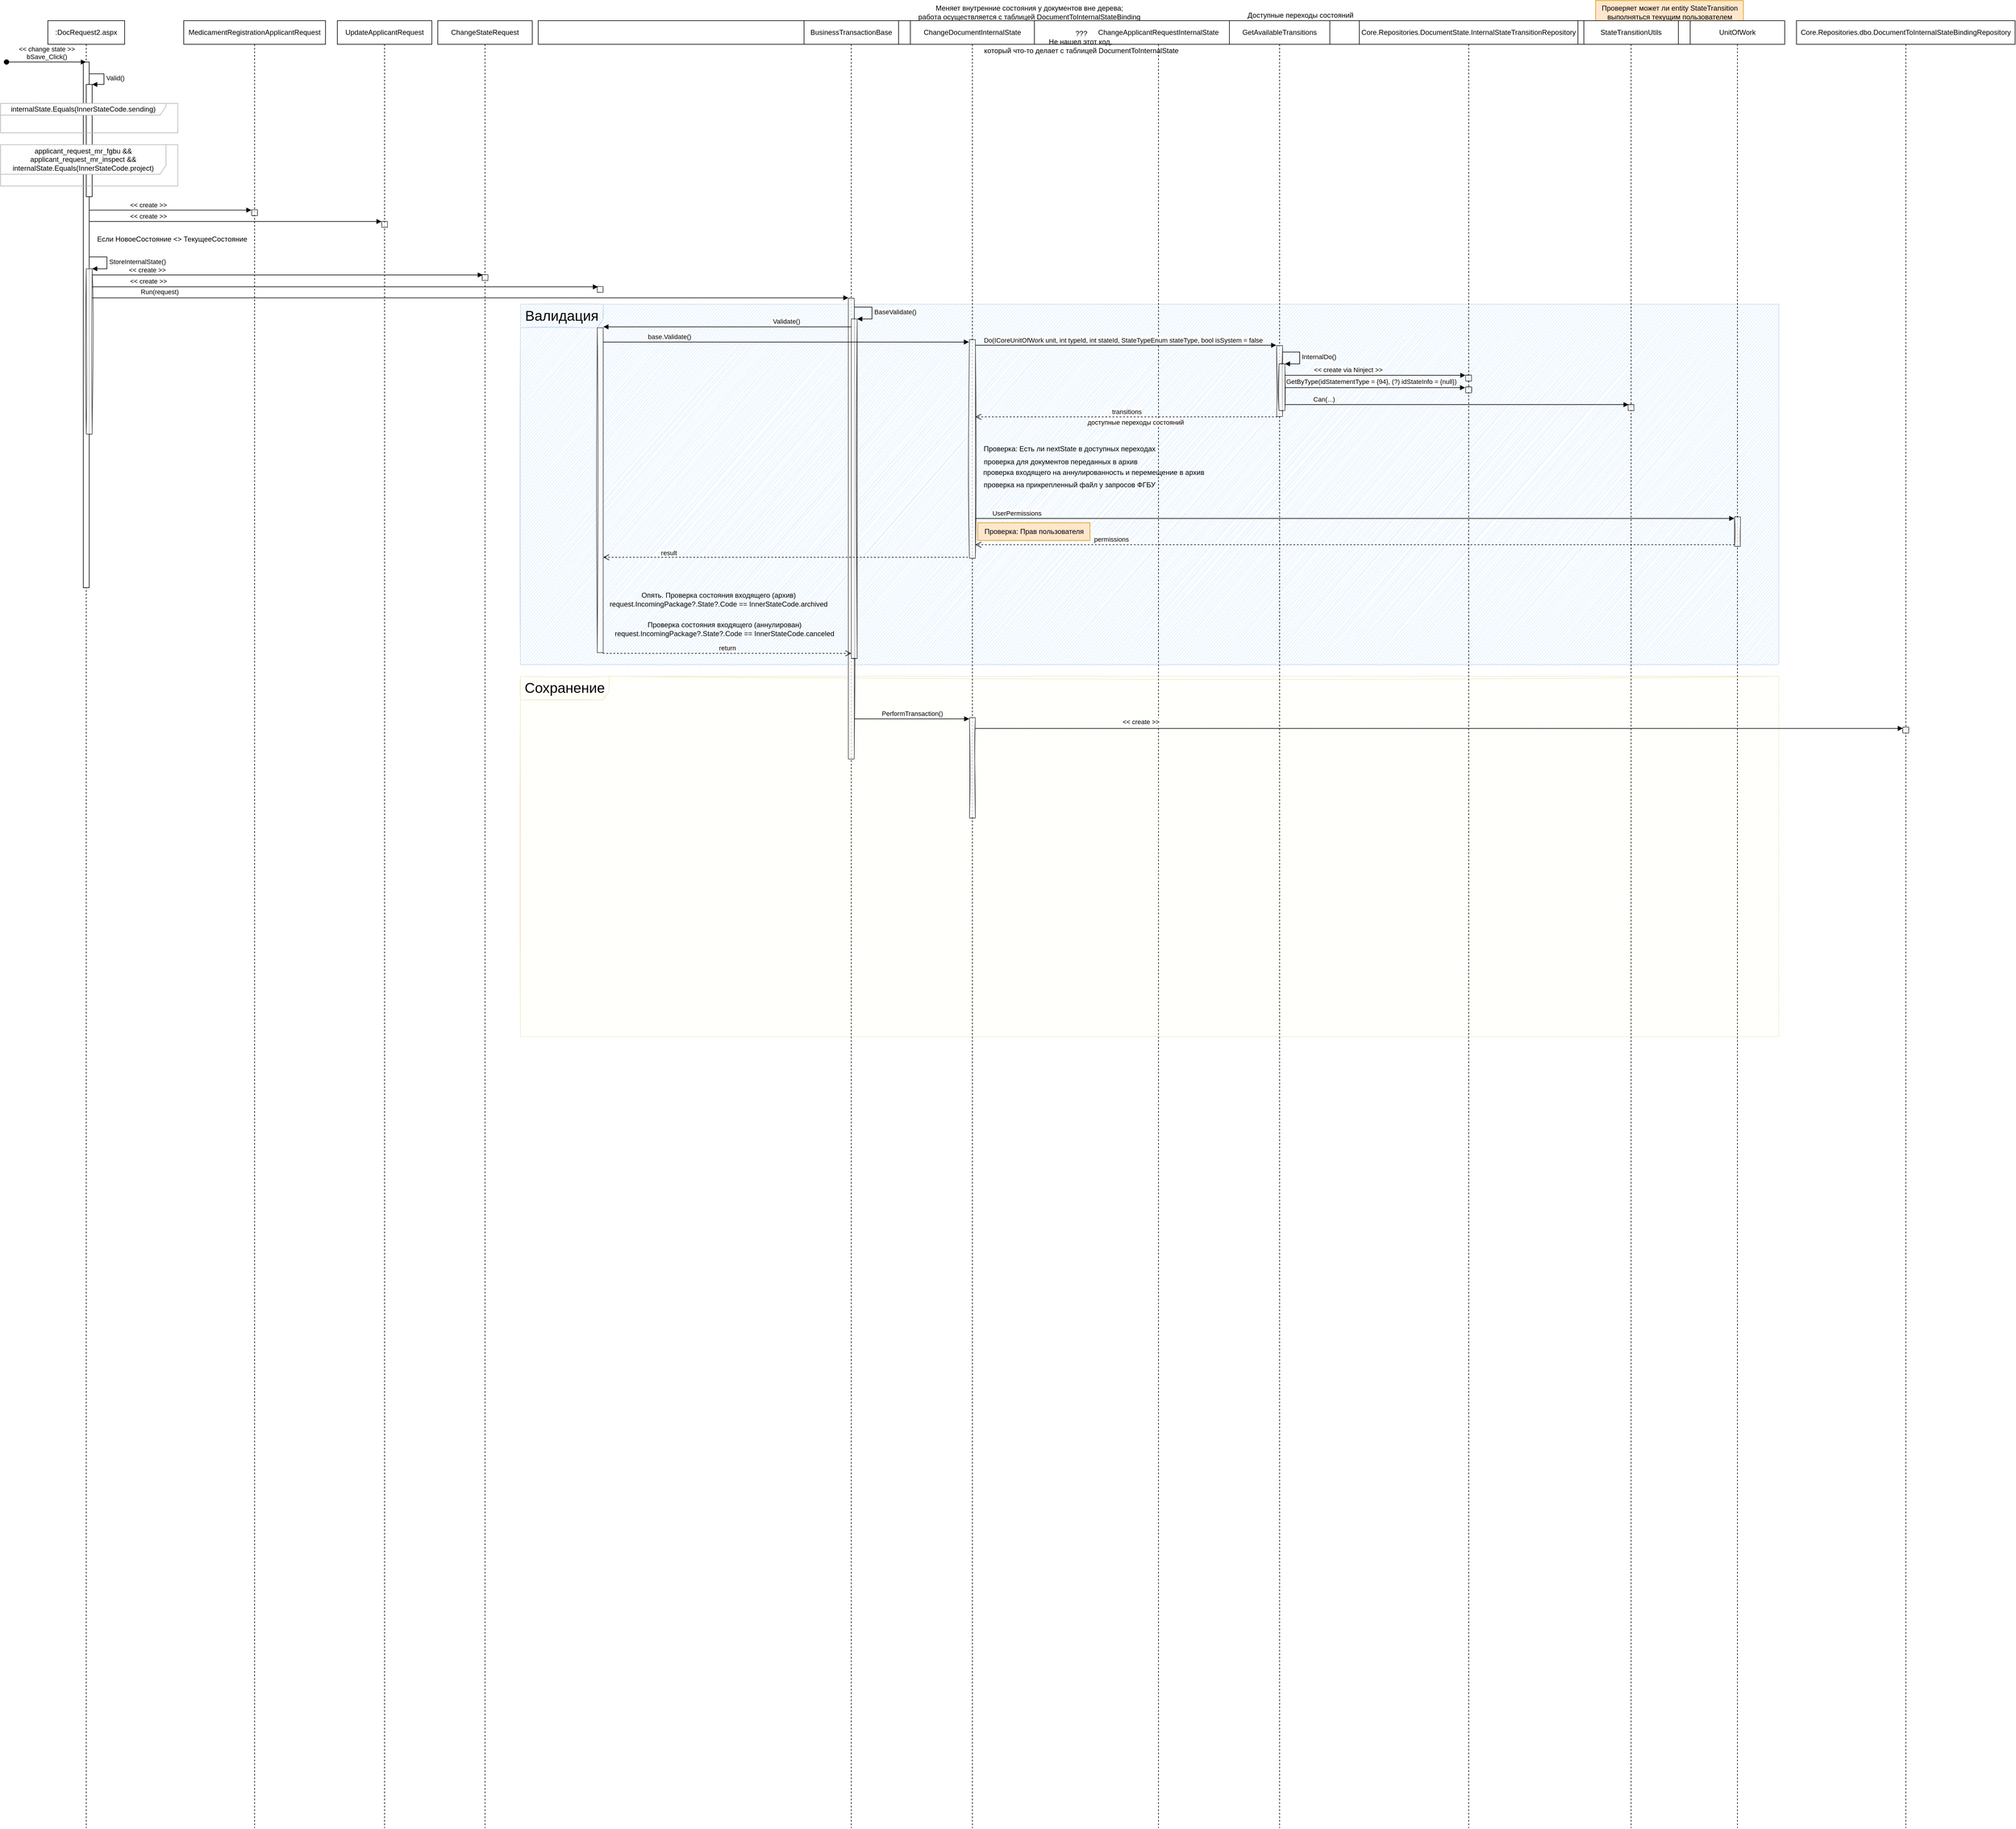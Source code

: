 <mxfile version="20.5.3" type="github">
  <diagram id="UQaIwgQZNFvI9y2s87YT" name="Страница 1">
    <mxGraphModel dx="1778" dy="1143" grid="1" gridSize="10" guides="1" tooltips="1" connect="1" arrows="1" fold="1" page="1" pageScale="1" pageWidth="827" pageHeight="1169" math="0" shadow="0">
      <root>
        <mxCell id="0" />
        <mxCell id="1" parent="0" />
        <mxCell id="9g1YUz6DXll8vqnvcK5T-82" value="Валидация" style="shape=umlFrame;whiteSpace=wrap;html=1;labelBackgroundColor=none;labelBorderColor=none;sketch=1;strokeColor=#6c8ebf;opacity=30;fillColor=#dae8fc;gradientColor=none;swimlaneFillColor=#66B2FF;width=140;height=40;fontSize=24;" vertex="1" parent="1">
          <mxGeometry x="950" y="520" width="2130" height="610" as="geometry" />
        </mxCell>
        <mxCell id="9g1YUz6DXll8vqnvcK5T-58" value="Проверяет может ли entity StateTransition &lt;br&gt;выполняться текущим пользователем" style="text;html=1;align=center;verticalAlign=middle;resizable=0;points=[];autosize=1;strokeColor=#d79b00;fillColor=#ffe6cc;" vertex="1" parent="1">
          <mxGeometry x="2770" y="6" width="250" height="40" as="geometry" />
        </mxCell>
        <mxCell id="9g1YUz6DXll8vqnvcK5T-1" value=":DocRequest2.aspx" style="shape=umlLifeline;perimeter=lifelinePerimeter;whiteSpace=wrap;html=1;container=1;collapsible=0;recursiveResize=0;outlineConnect=0;" vertex="1" parent="1">
          <mxGeometry x="150" y="40" width="130" height="3060" as="geometry" />
        </mxCell>
        <mxCell id="9g1YUz6DXll8vqnvcK5T-4" value="Valid()" style="edgeStyle=orthogonalEdgeStyle;html=1;align=left;spacingLeft=2;endArrow=block;rounded=0;entryX=1;entryY=0;" edge="1" target="9g1YUz6DXll8vqnvcK5T-3" parent="9g1YUz6DXll8vqnvcK5T-1" source="9g1YUz6DXll8vqnvcK5T-8">
          <mxGeometry relative="1" as="geometry">
            <mxPoint x="180" y="80" as="sourcePoint" />
            <Array as="points">
              <mxPoint x="95" y="90" />
              <mxPoint x="95" y="108" />
            </Array>
          </mxGeometry>
        </mxCell>
        <mxCell id="9g1YUz6DXll8vqnvcK5T-8" value="" style="html=1;points=[];perimeter=orthogonalPerimeter;" vertex="1" parent="9g1YUz6DXll8vqnvcK5T-1">
          <mxGeometry x="60" y="70" width="10" height="890" as="geometry" />
        </mxCell>
        <mxCell id="9g1YUz6DXll8vqnvcK5T-3" value="" style="html=1;points=[];perimeter=orthogonalPerimeter;" vertex="1" parent="9g1YUz6DXll8vqnvcK5T-1">
          <mxGeometry x="65" y="108" width="10" height="190" as="geometry" />
        </mxCell>
        <mxCell id="9g1YUz6DXll8vqnvcK5T-22" value="" style="html=1;points=[];perimeter=orthogonalPerimeter;sketch=1;strokeColor=#000000;opacity=70;" vertex="1" parent="9g1YUz6DXll8vqnvcK5T-1">
          <mxGeometry x="65" y="420" width="10" height="280" as="geometry" />
        </mxCell>
        <mxCell id="9g1YUz6DXll8vqnvcK5T-23" value="StoreInternalState()" style="edgeStyle=orthogonalEdgeStyle;html=1;align=left;spacingLeft=2;endArrow=block;rounded=0;entryX=1;entryY=0;" edge="1" target="9g1YUz6DXll8vqnvcK5T-22" parent="9g1YUz6DXll8vqnvcK5T-1" source="9g1YUz6DXll8vqnvcK5T-8">
          <mxGeometry relative="1" as="geometry">
            <mxPoint x="70" y="420" as="sourcePoint" />
            <Array as="points">
              <mxPoint x="100" y="400" />
              <mxPoint x="100" y="420" />
            </Array>
          </mxGeometry>
        </mxCell>
        <mxCell id="9g1YUz6DXll8vqnvcK5T-2" value="&amp;lt;&amp;lt; change state &amp;gt;&amp;gt;&lt;br&gt;bSave_Click()" style="html=1;verticalAlign=bottom;startArrow=oval;startFill=1;endArrow=block;startSize=8;rounded=0;" edge="1" parent="1" target="9g1YUz6DXll8vqnvcK5T-1">
          <mxGeometry width="60" relative="1" as="geometry">
            <mxPoint x="80" y="110" as="sourcePoint" />
            <mxPoint x="140" y="110" as="targetPoint" />
          </mxGeometry>
        </mxCell>
        <mxCell id="9g1YUz6DXll8vqnvcK5T-6" value="internalState.Equals(InnerStateCode.sending)" style="shape=umlFrame;whiteSpace=wrap;html=1;width=280;height=20;strokeColor=#B3B3B3;" vertex="1" parent="1">
          <mxGeometry x="70" y="180" width="300" height="50" as="geometry" />
        </mxCell>
        <mxCell id="9g1YUz6DXll8vqnvcK5T-7" value="applicant_request_mr_fgbu &amp;amp;&amp;amp;&lt;br&gt;applicant_request_mr_inspect &amp;amp;&amp;amp;&lt;br&gt;internalState.Equals(InnerStateCode.project)" style="shape=umlFrame;whiteSpace=wrap;html=1;width=280;height=50;strokeColor=#B3B3B3;" vertex="1" parent="1">
          <mxGeometry x="70" y="250" width="300" height="70" as="geometry" />
        </mxCell>
        <mxCell id="9g1YUz6DXll8vqnvcK5T-9" value="MedicamentRegistrationApplicantRequest" style="shape=umlLifeline;perimeter=lifelinePerimeter;whiteSpace=wrap;html=1;container=1;collapsible=0;recursiveResize=0;outlineConnect=0;" vertex="1" parent="1">
          <mxGeometry x="380" y="40" width="240" height="3060" as="geometry" />
        </mxCell>
        <mxCell id="9g1YUz6DXll8vqnvcK5T-17" value="" style="html=1;points=[];perimeter=orthogonalPerimeter;sketch=1;strokeColor=#000000;opacity=70;" vertex="1" parent="9g1YUz6DXll8vqnvcK5T-9">
          <mxGeometry x="115" y="320" width="10" height="10" as="geometry" />
        </mxCell>
        <mxCell id="9g1YUz6DXll8vqnvcK5T-16" value="&amp;lt;&amp;lt; create &amp;gt;&amp;gt;" style="html=1;verticalAlign=bottom;endArrow=block;rounded=0;entryX=-0.043;entryY=0.074;entryDx=0;entryDy=0;entryPerimeter=0;" edge="1" parent="1" source="9g1YUz6DXll8vqnvcK5T-8" target="9g1YUz6DXll8vqnvcK5T-17">
          <mxGeometry x="-0.274" width="80" relative="1" as="geometry">
            <mxPoint x="440" y="280" as="sourcePoint" />
            <mxPoint x="520" y="280" as="targetPoint" />
            <mxPoint as="offset" />
          </mxGeometry>
        </mxCell>
        <mxCell id="9g1YUz6DXll8vqnvcK5T-18" value="UpdateApplicantRequest" style="shape=umlLifeline;perimeter=lifelinePerimeter;whiteSpace=wrap;html=1;container=1;collapsible=0;recursiveResize=0;outlineConnect=0;" vertex="1" parent="1">
          <mxGeometry x="640" y="40" width="160" height="3060" as="geometry" />
        </mxCell>
        <mxCell id="9g1YUz6DXll8vqnvcK5T-19" value="" style="html=1;points=[];perimeter=orthogonalPerimeter;sketch=1;strokeColor=#000000;opacity=70;" vertex="1" parent="9g1YUz6DXll8vqnvcK5T-18">
          <mxGeometry x="75" y="340" width="10" height="10" as="geometry" />
        </mxCell>
        <mxCell id="9g1YUz6DXll8vqnvcK5T-20" value="&amp;lt;&amp;lt; create &amp;gt;&amp;gt;" style="html=1;verticalAlign=bottom;endArrow=block;rounded=0;entryX=-0.015;entryY=0;entryDx=0;entryDy=0;entryPerimeter=0;" edge="1" parent="1" source="9g1YUz6DXll8vqnvcK5T-8" target="9g1YUz6DXll8vqnvcK5T-19">
          <mxGeometry x="-0.596" width="80" relative="1" as="geometry">
            <mxPoint x="230" y="370.86" as="sourcePoint" />
            <mxPoint x="505.57" y="370.86" as="targetPoint" />
            <mxPoint as="offset" />
          </mxGeometry>
        </mxCell>
        <mxCell id="9g1YUz6DXll8vqnvcK5T-21" value="Если НовоеСостояние &amp;lt;&amp;gt; ТекущееСостояние" style="text;html=1;align=center;verticalAlign=middle;resizable=0;points=[];autosize=1;strokeColor=none;fillColor=none;" vertex="1" parent="1">
          <mxGeometry x="220" y="395" width="280" height="30" as="geometry" />
        </mxCell>
        <mxCell id="9g1YUz6DXll8vqnvcK5T-24" value="ChangeStateRequest" style="shape=umlLifeline;perimeter=lifelinePerimeter;whiteSpace=wrap;html=1;container=1;collapsible=0;recursiveResize=0;outlineConnect=0;" vertex="1" parent="1">
          <mxGeometry x="810" y="40" width="160" height="3060" as="geometry" />
        </mxCell>
        <mxCell id="9g1YUz6DXll8vqnvcK5T-25" value="" style="html=1;points=[];perimeter=orthogonalPerimeter;sketch=1;strokeColor=#000000;opacity=70;" vertex="1" parent="9g1YUz6DXll8vqnvcK5T-24">
          <mxGeometry x="75" y="430" width="10" height="10" as="geometry" />
        </mxCell>
        <mxCell id="9g1YUz6DXll8vqnvcK5T-26" value="&amp;lt;&amp;lt; create &amp;gt;&amp;gt;" style="html=1;verticalAlign=bottom;endArrow=block;rounded=0;entryX=0.133;entryY=0.05;entryDx=0;entryDy=0;entryPerimeter=0;" edge="1" parent="1" source="9g1YUz6DXll8vqnvcK5T-22" target="9g1YUz6DXll8vqnvcK5T-25">
          <mxGeometry x="-0.72" width="80" relative="1" as="geometry">
            <mxPoint x="230" y="390" as="sourcePoint" />
            <mxPoint x="724.85" y="390" as="targetPoint" />
            <mxPoint as="offset" />
          </mxGeometry>
        </mxCell>
        <mxCell id="9g1YUz6DXll8vqnvcK5T-27" value="ChangeApplicantRequestInternalState" style="shape=umlLifeline;perimeter=lifelinePerimeter;whiteSpace=wrap;html=1;container=1;collapsible=0;recursiveResize=0;outlineConnect=0;" vertex="1" parent="1">
          <mxGeometry x="980" y="40" width="2100" height="3060" as="geometry" />
        </mxCell>
        <mxCell id="9g1YUz6DXll8vqnvcK5T-28" value="" style="html=1;points=[];perimeter=orthogonalPerimeter;sketch=1;strokeColor=#000000;opacity=70;" vertex="1" parent="9g1YUz6DXll8vqnvcK5T-27">
          <mxGeometry x="100" y="450" width="10" height="10" as="geometry" />
        </mxCell>
        <mxCell id="9g1YUz6DXll8vqnvcK5T-37" value="" style="html=1;points=[];perimeter=orthogonalPerimeter;sketch=1;strokeColor=#000000;opacity=70;" vertex="1" parent="9g1YUz6DXll8vqnvcK5T-27">
          <mxGeometry x="100" y="520" width="10" height="550" as="geometry" />
        </mxCell>
        <mxCell id="9g1YUz6DXll8vqnvcK5T-83" value="Сохранение" style="shape=umlFrame;whiteSpace=wrap;html=1;labelBackgroundColor=none;labelBorderColor=none;sketch=1;strokeColor=#d6b656;opacity=30;fillColor=#fff2cc;swimlaneFillColor=#FFFFCC;width=150;height=40;fontSize=24;" vertex="1" parent="9g1YUz6DXll8vqnvcK5T-27">
          <mxGeometry x="-30" y="1110" width="2130" height="610" as="geometry" />
        </mxCell>
        <mxCell id="9g1YUz6DXll8vqnvcK5T-29" value="&amp;lt;&amp;lt; create &amp;gt;&amp;gt;" style="html=1;verticalAlign=bottom;endArrow=block;rounded=0;entryX=0.124;entryY=0.065;entryDx=0;entryDy=0;entryPerimeter=0;" edge="1" parent="1" source="9g1YUz6DXll8vqnvcK5T-22" target="9g1YUz6DXll8vqnvcK5T-28">
          <mxGeometry x="-0.778" y="1" width="80" relative="1" as="geometry">
            <mxPoint x="235" y="480.5" as="sourcePoint" />
            <mxPoint x="1080" y="490" as="targetPoint" />
            <mxPoint as="offset" />
          </mxGeometry>
        </mxCell>
        <mxCell id="9g1YUz6DXll8vqnvcK5T-30" value="BusinessTransactionBase" style="shape=umlLifeline;perimeter=lifelinePerimeter;whiteSpace=wrap;html=1;container=1;collapsible=0;recursiveResize=0;outlineConnect=0;" vertex="1" parent="1">
          <mxGeometry x="1430" y="40" width="160" height="3060" as="geometry" />
        </mxCell>
        <mxCell id="9g1YUz6DXll8vqnvcK5T-31" value="" style="html=1;points=[];perimeter=orthogonalPerimeter;sketch=1;strokeColor=#000000;opacity=70;" vertex="1" parent="9g1YUz6DXll8vqnvcK5T-30">
          <mxGeometry x="75" y="470" width="10" height="780" as="geometry" />
        </mxCell>
        <mxCell id="9g1YUz6DXll8vqnvcK5T-32" value="Run(request)" style="html=1;verticalAlign=bottom;endArrow=block;rounded=0;entryX=0.009;entryY=-0.001;entryDx=0;entryDy=0;entryPerimeter=0;" edge="1" parent="1" source="9g1YUz6DXll8vqnvcK5T-22" target="9g1YUz6DXll8vqnvcK5T-31">
          <mxGeometry x="-0.822" y="1" width="80" relative="1" as="geometry">
            <mxPoint x="235" y="500.65" as="sourcePoint" />
            <mxPoint x="1091.24" y="500.65" as="targetPoint" />
            <mxPoint as="offset" />
          </mxGeometry>
        </mxCell>
        <mxCell id="9g1YUz6DXll8vqnvcK5T-33" value="" style="html=1;points=[];perimeter=orthogonalPerimeter;sketch=1;strokeColor=#000000;opacity=70;" vertex="1" parent="1">
          <mxGeometry x="1510" y="545" width="10" height="575" as="geometry" />
        </mxCell>
        <mxCell id="9g1YUz6DXll8vqnvcK5T-34" value="BaseValidate()" style="edgeStyle=orthogonalEdgeStyle;html=1;align=left;spacingLeft=2;endArrow=block;rounded=0;entryX=1;entryY=0;" edge="1" target="9g1YUz6DXll8vqnvcK5T-33" parent="1" source="9g1YUz6DXll8vqnvcK5T-31">
          <mxGeometry relative="1" as="geometry">
            <mxPoint x="1515" y="525" as="sourcePoint" />
            <Array as="points">
              <mxPoint x="1545" y="525" />
              <mxPoint x="1545" y="545" />
            </Array>
          </mxGeometry>
        </mxCell>
        <mxCell id="9g1YUz6DXll8vqnvcK5T-36" value="Validate()" style="html=1;verticalAlign=bottom;endArrow=block;rounded=0;entryX=1.032;entryY=-0.003;entryDx=0;entryDy=0;entryPerimeter=0;" edge="1" parent="1" source="9g1YUz6DXll8vqnvcK5T-33" target="9g1YUz6DXll8vqnvcK5T-37">
          <mxGeometry x="-0.473" width="80" relative="1" as="geometry">
            <mxPoint x="1110" y="570" as="sourcePoint" />
            <mxPoint x="1190" y="570" as="targetPoint" />
            <mxPoint as="offset" />
          </mxGeometry>
        </mxCell>
        <mxCell id="9g1YUz6DXll8vqnvcK5T-38" value="ChangeDocumentInternalState" style="shape=umlLifeline;perimeter=lifelinePerimeter;whiteSpace=wrap;html=1;container=1;collapsible=0;recursiveResize=0;outlineConnect=0;" vertex="1" parent="1">
          <mxGeometry x="1610" y="40" width="210" height="3060" as="geometry" />
        </mxCell>
        <mxCell id="9g1YUz6DXll8vqnvcK5T-40" value="" style="html=1;points=[];perimeter=orthogonalPerimeter;sketch=1;strokeColor=#000000;opacity=70;" vertex="1" parent="9g1YUz6DXll8vqnvcK5T-38">
          <mxGeometry x="100" y="540" width="10" height="370" as="geometry" />
        </mxCell>
        <mxCell id="9g1YUz6DXll8vqnvcK5T-77" value="" style="html=1;points=[];perimeter=orthogonalPerimeter;labelBackgroundColor=none;labelBorderColor=none;sketch=1;strokeColor=#000000;fontColor=default;opacity=70;" vertex="1" parent="9g1YUz6DXll8vqnvcK5T-38">
          <mxGeometry x="100" y="1180" width="10" height="170" as="geometry" />
        </mxCell>
        <mxCell id="9g1YUz6DXll8vqnvcK5T-41" value="Меняет внутренние состояния у документов вне дерева; &lt;br&gt;работа осуществляется с таблицей DocumentToInternalStateBinding" style="text;align=center;verticalAlign=middle;resizable=0;points=[];autosize=1;strokeColor=none;fillColor=none;html=1;fontColor=default;labelBackgroundColor=none;labelBorderColor=none;flipH=1;absoluteArcSize=0;imageAspect=1;" vertex="1" parent="1">
          <mxGeometry x="1611" y="6" width="400" height="40" as="geometry" />
        </mxCell>
        <mxCell id="9g1YUz6DXll8vqnvcK5T-43" value="base.Validate()" style="html=1;verticalAlign=bottom;endArrow=block;rounded=0;fontColor=default;entryX=-0.078;entryY=0.011;entryDx=0;entryDy=0;entryPerimeter=0;" edge="1" parent="1" source="9g1YUz6DXll8vqnvcK5T-37" target="9g1YUz6DXll8vqnvcK5T-40">
          <mxGeometry x="-0.64" width="80" relative="1" as="geometry">
            <mxPoint x="1200" y="560" as="sourcePoint" />
            <mxPoint x="1280" y="560" as="targetPoint" />
            <mxPoint as="offset" />
          </mxGeometry>
        </mxCell>
        <mxCell id="9g1YUz6DXll8vqnvcK5T-44" value="GetAvailableTransitions" style="shape=umlLifeline;perimeter=lifelinePerimeter;whiteSpace=wrap;html=1;container=1;collapsible=0;recursiveResize=0;outlineConnect=0;" vertex="1" parent="1">
          <mxGeometry x="2150" y="40" width="170" height="3060" as="geometry" />
        </mxCell>
        <mxCell id="9g1YUz6DXll8vqnvcK5T-45" value="" style="html=1;points=[];perimeter=orthogonalPerimeter;sketch=1;strokeColor=#000000;opacity=70;" vertex="1" parent="9g1YUz6DXll8vqnvcK5T-44">
          <mxGeometry x="80" y="550" width="10" height="120" as="geometry" />
        </mxCell>
        <mxCell id="9g1YUz6DXll8vqnvcK5T-46" value="&lt;div&gt;Do(ICoreUnitOfWork unit, int typeId, int stateId, StateTypeEnum stateType, bool isSystem = false&lt;/div&gt;" style="html=1;verticalAlign=bottom;endArrow=block;rounded=0;fontColor=default;entryX=-0.071;entryY=-0.004;entryDx=0;entryDy=0;entryPerimeter=0;" edge="1" parent="1" source="9g1YUz6DXll8vqnvcK5T-40" target="9g1YUz6DXll8vqnvcK5T-45">
          <mxGeometry x="-0.018" width="80" relative="1" as="geometry">
            <mxPoint x="1690" y="580" as="sourcePoint" />
            <mxPoint x="1770" y="580" as="targetPoint" />
            <mxPoint as="offset" />
          </mxGeometry>
        </mxCell>
        <mxCell id="9g1YUz6DXll8vqnvcK5T-47" value="Доступные переходы состояний" style="text;html=1;align=center;verticalAlign=middle;resizable=0;points=[];autosize=1;strokeColor=none;fillColor=none;fontColor=default;" vertex="1" parent="1">
          <mxGeometry x="2170" y="16" width="200" height="30" as="geometry" />
        </mxCell>
        <mxCell id="9g1YUz6DXll8vqnvcK5T-48" value="Core.Repositories.DocumentState.InternalStateTransitionRepository" style="shape=umlLifeline;perimeter=lifelinePerimeter;whiteSpace=wrap;html=1;container=1;collapsible=0;recursiveResize=0;outlineConnect=0;" vertex="1" parent="1">
          <mxGeometry x="2370" y="40" width="370" height="3060" as="geometry" />
        </mxCell>
        <mxCell id="9g1YUz6DXll8vqnvcK5T-49" value="" style="html=1;points=[];perimeter=orthogonalPerimeter;sketch=1;strokeColor=#000000;opacity=70;" vertex="1" parent="9g1YUz6DXll8vqnvcK5T-48">
          <mxGeometry x="180" y="600" width="10" height="10" as="geometry" />
        </mxCell>
        <mxCell id="9g1YUz6DXll8vqnvcK5T-56" value="" style="html=1;points=[];perimeter=orthogonalPerimeter;sketch=1;strokeColor=#000000;opacity=70;" vertex="1" parent="9g1YUz6DXll8vqnvcK5T-48">
          <mxGeometry x="180" y="620" width="10" height="10" as="geometry" />
        </mxCell>
        <mxCell id="9g1YUz6DXll8vqnvcK5T-50" value="" style="html=1;points=[];perimeter=orthogonalPerimeter;labelBackgroundColor=none;labelBorderColor=none;sketch=1;strokeColor=#000000;fontColor=default;opacity=70;" vertex="1" parent="1">
          <mxGeometry x="2234" y="621" width="10" height="79" as="geometry" />
        </mxCell>
        <mxCell id="9g1YUz6DXll8vqnvcK5T-51" value="InternalDo()" style="edgeStyle=orthogonalEdgeStyle;html=1;align=left;spacingLeft=2;endArrow=block;rounded=0;entryX=1;entryY=0;fontColor=default;" edge="1" target="9g1YUz6DXll8vqnvcK5T-50" parent="1" source="9g1YUz6DXll8vqnvcK5T-45">
          <mxGeometry relative="1" as="geometry">
            <mxPoint x="2239" y="601" as="sourcePoint" />
            <Array as="points">
              <mxPoint x="2269" y="601" />
              <mxPoint x="2269" y="621" />
            </Array>
          </mxGeometry>
        </mxCell>
        <mxCell id="9g1YUz6DXll8vqnvcK5T-52" value="&amp;lt;&amp;lt; create via Ninject &amp;gt;&amp;gt;" style="html=1;verticalAlign=bottom;endArrow=block;rounded=0;fontColor=default;entryX=-0.057;entryY=0.043;entryDx=0;entryDy=0;entryPerimeter=0;" edge="1" parent="1" source="9g1YUz6DXll8vqnvcK5T-50" target="9g1YUz6DXll8vqnvcK5T-49">
          <mxGeometry x="-0.3" width="80" relative="1" as="geometry">
            <mxPoint x="2310" y="630" as="sourcePoint" />
            <mxPoint x="2390" y="630" as="targetPoint" />
            <mxPoint as="offset" />
          </mxGeometry>
        </mxCell>
        <mxCell id="9g1YUz6DXll8vqnvcK5T-53" value="StateTransitionUtils" style="shape=umlLifeline;perimeter=lifelinePerimeter;whiteSpace=wrap;html=1;container=1;collapsible=0;recursiveResize=0;outlineConnect=0;" vertex="1" parent="1">
          <mxGeometry x="2750" y="40" width="160" height="3060" as="geometry" />
        </mxCell>
        <mxCell id="9g1YUz6DXll8vqnvcK5T-54" value="" style="html=1;points=[];perimeter=orthogonalPerimeter;sketch=1;strokeColor=#000000;opacity=70;" vertex="1" parent="9g1YUz6DXll8vqnvcK5T-53">
          <mxGeometry x="75" y="650" width="10" height="10" as="geometry" />
        </mxCell>
        <mxCell id="9g1YUz6DXll8vqnvcK5T-55" value="GetByType(idStatementType = {94}, (?) idStateInfo = {null})" style="html=1;verticalAlign=bottom;endArrow=block;rounded=0;fontColor=default;entryX=-0.1;entryY=0.129;entryDx=0;entryDy=0;entryPerimeter=0;" edge="1" parent="1" source="9g1YUz6DXll8vqnvcK5T-50" target="9g1YUz6DXll8vqnvcK5T-56">
          <mxGeometry x="-0.043" y="1" width="80" relative="1" as="geometry">
            <mxPoint x="2254" y="650" as="sourcePoint" />
            <mxPoint x="2557" y="650" as="targetPoint" />
            <mxPoint as="offset" />
          </mxGeometry>
        </mxCell>
        <mxCell id="9g1YUz6DXll8vqnvcK5T-57" value="Can(...)" style="html=1;verticalAlign=bottom;endArrow=block;rounded=0;fontColor=default;entryX=0.076;entryY=0.006;entryDx=0;entryDy=0;entryPerimeter=0;" edge="1" parent="1" source="9g1YUz6DXll8vqnvcK5T-50" target="9g1YUz6DXll8vqnvcK5T-54">
          <mxGeometry x="-0.773" width="80" relative="1" as="geometry">
            <mxPoint x="2254" y="671.29" as="sourcePoint" />
            <mxPoint x="2559" y="671.29" as="targetPoint" />
            <mxPoint as="offset" />
          </mxGeometry>
        </mxCell>
        <mxCell id="9g1YUz6DXll8vqnvcK5T-59" value="transitions" style="html=1;verticalAlign=bottom;endArrow=open;dashed=1;endSize=8;rounded=0;fontColor=default;exitX=0.11;exitY=1.006;exitDx=0;exitDy=0;exitPerimeter=0;" edge="1" parent="1" source="9g1YUz6DXll8vqnvcK5T-45" target="9g1YUz6DXll8vqnvcK5T-40">
          <mxGeometry relative="1" as="geometry">
            <mxPoint x="2040" y="640" as="sourcePoint" />
            <mxPoint x="1960" y="640" as="targetPoint" />
          </mxGeometry>
        </mxCell>
        <mxCell id="9g1YUz6DXll8vqnvcK5T-60" value="&lt;span style=&quot;font-size: 11px; background-color: rgb(255, 255, 255);&quot;&gt;доступные переходы состояний&lt;/span&gt;" style="text;html=1;align=center;verticalAlign=middle;resizable=0;points=[];autosize=1;strokeColor=none;fillColor=none;fontColor=default;" vertex="1" parent="1">
          <mxGeometry x="1896" y="705" width="190" height="30" as="geometry" />
        </mxCell>
        <mxCell id="9g1YUz6DXll8vqnvcK5T-61" value="Проверка: Есть ли nextState в доступных переходах" style="text;html=1;align=center;verticalAlign=middle;resizable=0;points=[];autosize=1;strokeColor=none;fillColor=none;fontColor=default;" vertex="1" parent="1">
          <mxGeometry x="1724" y="750" width="310" height="30" as="geometry" />
        </mxCell>
        <mxCell id="9g1YUz6DXll8vqnvcK5T-62" value="проверка для документов переданных в архив" style="text;html=1;align=center;verticalAlign=middle;resizable=0;points=[];autosize=1;strokeColor=none;fillColor=none;fontColor=default;" vertex="1" parent="1">
          <mxGeometry x="1724" y="772" width="280" height="30" as="geometry" />
        </mxCell>
        <mxCell id="9g1YUz6DXll8vqnvcK5T-64" value="проверка входящего на аннулированность и перемещение в архив" style="text;html=1;align=center;verticalAlign=middle;resizable=0;points=[];autosize=1;strokeColor=none;fillColor=none;fontColor=default;" vertex="1" parent="1">
          <mxGeometry x="1720" y="790" width="400" height="30" as="geometry" />
        </mxCell>
        <mxCell id="9g1YUz6DXll8vqnvcK5T-66" value="Проверка: Прав пользователя" style="text;html=1;align=center;verticalAlign=middle;resizable=0;points=[];autosize=1;strokeColor=#d79b00;fillColor=#ffe6cc;" vertex="1" parent="1">
          <mxGeometry x="1724" y="890" width="190" height="30" as="geometry" />
        </mxCell>
        <mxCell id="9g1YUz6DXll8vqnvcK5T-65" value="проверка на прикрепленный файл у запросов ФГБУ" style="text;html=1;align=center;verticalAlign=middle;resizable=0;points=[];autosize=1;strokeColor=none;fillColor=none;fontColor=default;" vertex="1" parent="1">
          <mxGeometry x="1724" y="811" width="310" height="30" as="geometry" />
        </mxCell>
        <mxCell id="9g1YUz6DXll8vqnvcK5T-67" value="UnitOfWork" style="shape=umlLifeline;perimeter=lifelinePerimeter;whiteSpace=wrap;html=1;container=1;collapsible=0;recursiveResize=0;outlineConnect=0;" vertex="1" parent="1">
          <mxGeometry x="2930" y="40" width="160" height="3060" as="geometry" />
        </mxCell>
        <mxCell id="9g1YUz6DXll8vqnvcK5T-68" value="" style="html=1;points=[];perimeter=orthogonalPerimeter;sketch=1;strokeColor=#000000;opacity=70;" vertex="1" parent="9g1YUz6DXll8vqnvcK5T-67">
          <mxGeometry x="75" y="840" width="10" height="50" as="geometry" />
        </mxCell>
        <mxCell id="9g1YUz6DXll8vqnvcK5T-69" value="UserPermissions" style="html=1;verticalAlign=bottom;endArrow=block;rounded=0;fontColor=default;entryX=-0.031;entryY=0.054;entryDx=0;entryDy=0;entryPerimeter=0;" edge="1" parent="1" source="9g1YUz6DXll8vqnvcK5T-40" target="9g1YUz6DXll8vqnvcK5T-68">
          <mxGeometry x="-0.891" width="80" relative="1" as="geometry">
            <mxPoint x="1790.0" y="890.0" as="sourcePoint" />
            <mxPoint x="2371.76" y="890.0" as="targetPoint" />
            <mxPoint as="offset" />
          </mxGeometry>
        </mxCell>
        <mxCell id="9g1YUz6DXll8vqnvcK5T-70" value="permissions" style="html=1;verticalAlign=bottom;endArrow=open;dashed=1;endSize=8;rounded=0;fontColor=default;exitX=0.031;exitY=0.946;exitDx=0;exitDy=0;exitPerimeter=0;" edge="1" parent="1" source="9g1YUz6DXll8vqnvcK5T-68" target="9g1YUz6DXll8vqnvcK5T-40">
          <mxGeometry x="0.642" relative="1" as="geometry">
            <mxPoint x="3000" y="850" as="sourcePoint" />
            <mxPoint x="2920" y="850" as="targetPoint" />
            <mxPoint as="offset" />
          </mxGeometry>
        </mxCell>
        <mxCell id="9g1YUz6DXll8vqnvcK5T-71" value="???&lt;br&gt;Не нашел этот код,&amp;nbsp;&lt;br&gt;который что-то делает с таблицей DocumentToInternalState" style="text;html=1;align=center;verticalAlign=middle;resizable=0;points=[];autosize=1;strokeColor=none;fillColor=none;fontColor=default;" vertex="1" parent="1">
          <mxGeometry x="1724" y="46" width="350" height="60" as="geometry" />
        </mxCell>
        <mxCell id="9g1YUz6DXll8vqnvcK5T-72" value="result" style="html=1;verticalAlign=bottom;endArrow=open;dashed=1;endSize=8;rounded=0;fontColor=default;exitX=-0.251;exitY=0.996;exitDx=0;exitDy=0;exitPerimeter=0;" edge="1" parent="1" source="9g1YUz6DXll8vqnvcK5T-40" target="9g1YUz6DXll8vqnvcK5T-37">
          <mxGeometry x="0.639" y="1" relative="1" as="geometry">
            <mxPoint x="1370" y="940" as="sourcePoint" />
            <mxPoint x="1290" y="940" as="targetPoint" />
            <mxPoint as="offset" />
          </mxGeometry>
        </mxCell>
        <mxCell id="9g1YUz6DXll8vqnvcK5T-73" value="Опять. Проверка состояния входящего (архив)&lt;br&gt;request.IncomingPackage?.State?.Code == InnerStateCode.archived" style="text;html=1;align=center;verticalAlign=middle;resizable=0;points=[];autosize=1;strokeColor=none;fillColor=none;fontColor=default;" vertex="1" parent="1">
          <mxGeometry x="1090" y="1000" width="390" height="40" as="geometry" />
        </mxCell>
        <mxCell id="9g1YUz6DXll8vqnvcK5T-74" value="Проверка состояния входящего (аннулирован)&lt;br&gt;request.IncomingPackage?.State?.Code == InnerStateCode.canceled" style="text;html=1;align=center;verticalAlign=middle;resizable=0;points=[];autosize=1;strokeColor=none;fillColor=none;fontColor=default;" vertex="1" parent="1">
          <mxGeometry x="1095" y="1050" width="400" height="40" as="geometry" />
        </mxCell>
        <mxCell id="9g1YUz6DXll8vqnvcK5T-75" value="return" style="html=1;verticalAlign=bottom;endArrow=open;dashed=1;endSize=8;rounded=0;fontColor=default;exitX=0.933;exitY=1.002;exitDx=0;exitDy=0;exitPerimeter=0;" edge="1" parent="1" source="9g1YUz6DXll8vqnvcK5T-37" target="9g1YUz6DXll8vqnvcK5T-33">
          <mxGeometry relative="1" as="geometry">
            <mxPoint x="1590" y="890" as="sourcePoint" />
            <mxPoint x="1510" y="890" as="targetPoint" />
          </mxGeometry>
        </mxCell>
        <mxCell id="9g1YUz6DXll8vqnvcK5T-76" value="PerformTransaction()" style="html=1;verticalAlign=bottom;endArrow=block;rounded=0;fontColor=default;entryX=-0.033;entryY=0.012;entryDx=0;entryDy=0;entryPerimeter=0;" edge="1" parent="1" source="9g1YUz6DXll8vqnvcK5T-31" target="9g1YUz6DXll8vqnvcK5T-77">
          <mxGeometry width="80" relative="1" as="geometry">
            <mxPoint x="1500" y="1040" as="sourcePoint" />
            <mxPoint x="1580" y="1040" as="targetPoint" />
          </mxGeometry>
        </mxCell>
        <mxCell id="9g1YUz6DXll8vqnvcK5T-78" value="Core.Repositories.dbo.DocumentToInternalStateBindingRepository" style="shape=umlLifeline;perimeter=lifelinePerimeter;whiteSpace=wrap;html=1;container=1;collapsible=0;recursiveResize=0;outlineConnect=0;" vertex="1" parent="1">
          <mxGeometry x="3110" y="40" width="370" height="3060" as="geometry" />
        </mxCell>
        <mxCell id="9g1YUz6DXll8vqnvcK5T-79" value="" style="html=1;points=[];perimeter=orthogonalPerimeter;sketch=1;strokeColor=#000000;opacity=70;" vertex="1" parent="9g1YUz6DXll8vqnvcK5T-78">
          <mxGeometry x="180" y="1196" width="10" height="10" as="geometry" />
        </mxCell>
        <mxCell id="9g1YUz6DXll8vqnvcK5T-81" value="&amp;lt;&amp;lt; create &amp;gt;&amp;gt;" style="html=1;verticalAlign=bottom;endArrow=block;rounded=0;fontColor=default;entryX=0;entryY=0.22;entryDx=0;entryDy=0;entryPerimeter=0;" edge="1" parent="1" source="9g1YUz6DXll8vqnvcK5T-77" target="9g1YUz6DXll8vqnvcK5T-79">
          <mxGeometry x="-0.643" y="2" width="80" relative="1" as="geometry">
            <mxPoint x="2090" y="1030" as="sourcePoint" />
            <mxPoint x="2170" y="1030" as="targetPoint" />
            <mxPoint as="offset" />
          </mxGeometry>
        </mxCell>
      </root>
    </mxGraphModel>
  </diagram>
</mxfile>
